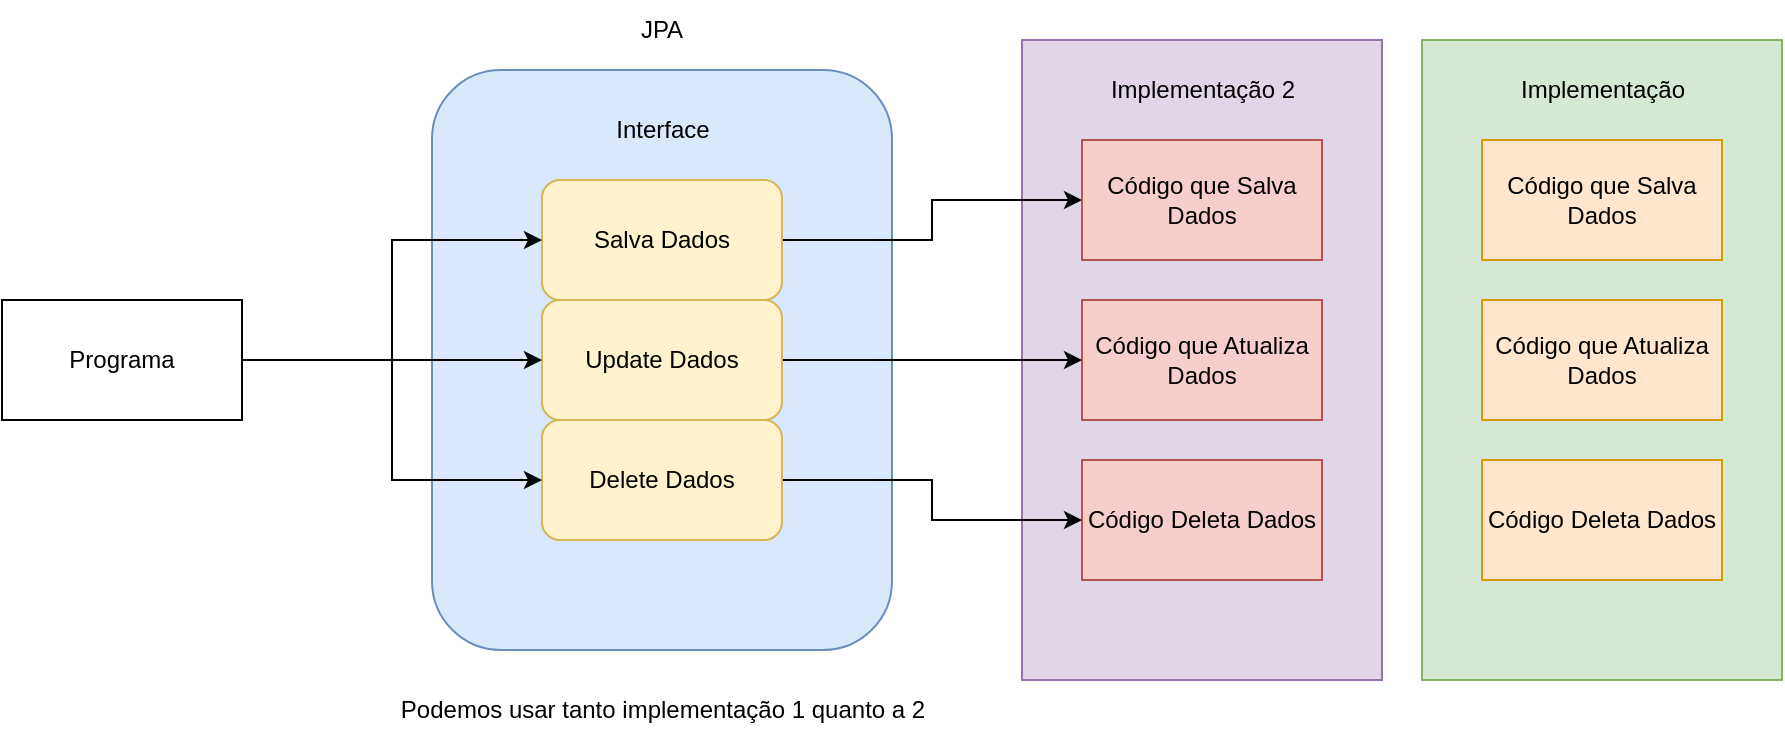 <mxfile version="23.1.4" type="device">
  <diagram name="Página-1" id="kX8D4scxIE-BTSERjDd9">
    <mxGraphModel dx="1514" dy="392" grid="1" gridSize="10" guides="1" tooltips="1" connect="1" arrows="1" fold="1" page="1" pageScale="1" pageWidth="827" pageHeight="1169" math="0" shadow="0">
      <root>
        <mxCell id="0" />
        <mxCell id="1" parent="0" />
        <mxCell id="0czKDtH6Nphpp9u6a2KB-10" value="" style="rounded=0;whiteSpace=wrap;html=1;fillColor=#e1d5e7;strokeColor=#9673a6;" vertex="1" parent="1">
          <mxGeometry x="470" y="60" width="180" height="320" as="geometry" />
        </mxCell>
        <mxCell id="0czKDtH6Nphpp9u6a2KB-8" value="" style="rounded=1;whiteSpace=wrap;html=1;fillColor=#dae8fc;strokeColor=#6c8ebf;" vertex="1" parent="1">
          <mxGeometry x="175" y="75" width="230" height="290" as="geometry" />
        </mxCell>
        <mxCell id="0czKDtH6Nphpp9u6a2KB-12" style="edgeStyle=orthogonalEdgeStyle;rounded=0;orthogonalLoop=1;jettySize=auto;html=1;entryX=0;entryY=0.5;entryDx=0;entryDy=0;" edge="1" parent="1" source="0czKDtH6Nphpp9u6a2KB-1" target="0czKDtH6Nphpp9u6a2KB-2">
          <mxGeometry relative="1" as="geometry" />
        </mxCell>
        <mxCell id="0czKDtH6Nphpp9u6a2KB-1" value="Salva Dados" style="rounded=1;whiteSpace=wrap;html=1;fillColor=#fff2cc;strokeColor=#d6b656;" vertex="1" parent="1">
          <mxGeometry x="230" y="130" width="120" height="60" as="geometry" />
        </mxCell>
        <mxCell id="0czKDtH6Nphpp9u6a2KB-2" value="Código que Salva Dados" style="rounded=0;whiteSpace=wrap;html=1;fillColor=#f8cecc;strokeColor=#b85450;" vertex="1" parent="1">
          <mxGeometry x="500" y="110" width="120" height="60" as="geometry" />
        </mxCell>
        <mxCell id="0czKDtH6Nphpp9u6a2KB-3" value="Código Deleta Dados" style="rounded=0;whiteSpace=wrap;html=1;fillColor=#f8cecc;strokeColor=#b85450;" vertex="1" parent="1">
          <mxGeometry x="500" y="270" width="120" height="60" as="geometry" />
        </mxCell>
        <mxCell id="0czKDtH6Nphpp9u6a2KB-4" value="Código que Atualiza Dados" style="rounded=0;whiteSpace=wrap;html=1;fillColor=#f8cecc;strokeColor=#b85450;" vertex="1" parent="1">
          <mxGeometry x="500" y="190" width="120" height="60" as="geometry" />
        </mxCell>
        <mxCell id="0czKDtH6Nphpp9u6a2KB-13" style="edgeStyle=orthogonalEdgeStyle;rounded=0;orthogonalLoop=1;jettySize=auto;html=1;" edge="1" parent="1" source="0czKDtH6Nphpp9u6a2KB-5" target="0czKDtH6Nphpp9u6a2KB-4">
          <mxGeometry relative="1" as="geometry" />
        </mxCell>
        <mxCell id="0czKDtH6Nphpp9u6a2KB-5" value="Update Dados" style="rounded=1;whiteSpace=wrap;html=1;fillColor=#fff2cc;strokeColor=#d6b656;" vertex="1" parent="1">
          <mxGeometry x="230" y="190" width="120" height="60" as="geometry" />
        </mxCell>
        <mxCell id="0czKDtH6Nphpp9u6a2KB-14" style="edgeStyle=orthogonalEdgeStyle;rounded=0;orthogonalLoop=1;jettySize=auto;html=1;" edge="1" parent="1" source="0czKDtH6Nphpp9u6a2KB-6" target="0czKDtH6Nphpp9u6a2KB-3">
          <mxGeometry relative="1" as="geometry" />
        </mxCell>
        <mxCell id="0czKDtH6Nphpp9u6a2KB-6" value="Delete Dados" style="rounded=1;whiteSpace=wrap;html=1;fillColor=#fff2cc;strokeColor=#d6b656;" vertex="1" parent="1">
          <mxGeometry x="230" y="250" width="120" height="60" as="geometry" />
        </mxCell>
        <mxCell id="0czKDtH6Nphpp9u6a2KB-7" value="JPA" style="text;html=1;align=center;verticalAlign=middle;whiteSpace=wrap;rounded=0;" vertex="1" parent="1">
          <mxGeometry x="260" y="40" width="60" height="30" as="geometry" />
        </mxCell>
        <mxCell id="0czKDtH6Nphpp9u6a2KB-9" value="Interface" style="text;html=1;align=center;verticalAlign=middle;resizable=0;points=[];autosize=1;strokeColor=none;fillColor=none;" vertex="1" parent="1">
          <mxGeometry x="255" y="90" width="70" height="30" as="geometry" />
        </mxCell>
        <mxCell id="0czKDtH6Nphpp9u6a2KB-11" value="Implementação 2" style="text;html=1;align=center;verticalAlign=middle;resizable=0;points=[];autosize=1;strokeColor=none;fillColor=none;" vertex="1" parent="1">
          <mxGeometry x="500" y="70" width="120" height="30" as="geometry" />
        </mxCell>
        <mxCell id="0czKDtH6Nphpp9u6a2KB-16" style="edgeStyle=orthogonalEdgeStyle;rounded=0;orthogonalLoop=1;jettySize=auto;html=1;" edge="1" parent="1" source="0czKDtH6Nphpp9u6a2KB-15" target="0czKDtH6Nphpp9u6a2KB-1">
          <mxGeometry relative="1" as="geometry" />
        </mxCell>
        <mxCell id="0czKDtH6Nphpp9u6a2KB-17" style="edgeStyle=orthogonalEdgeStyle;rounded=0;orthogonalLoop=1;jettySize=auto;html=1;" edge="1" parent="1" source="0czKDtH6Nphpp9u6a2KB-15" target="0czKDtH6Nphpp9u6a2KB-5">
          <mxGeometry relative="1" as="geometry" />
        </mxCell>
        <mxCell id="0czKDtH6Nphpp9u6a2KB-18" style="edgeStyle=orthogonalEdgeStyle;rounded=0;orthogonalLoop=1;jettySize=auto;html=1;" edge="1" parent="1" source="0czKDtH6Nphpp9u6a2KB-15" target="0czKDtH6Nphpp9u6a2KB-6">
          <mxGeometry relative="1" as="geometry" />
        </mxCell>
        <mxCell id="0czKDtH6Nphpp9u6a2KB-15" value="Programa" style="rounded=0;whiteSpace=wrap;html=1;" vertex="1" parent="1">
          <mxGeometry x="-40" y="190" width="120" height="60" as="geometry" />
        </mxCell>
        <mxCell id="0czKDtH6Nphpp9u6a2KB-19" value="" style="rounded=0;whiteSpace=wrap;html=1;fillColor=#d5e8d4;strokeColor=#82b366;" vertex="1" parent="1">
          <mxGeometry x="670" y="60" width="180" height="320" as="geometry" />
        </mxCell>
        <mxCell id="0czKDtH6Nphpp9u6a2KB-20" value="Código que Salva Dados" style="rounded=0;whiteSpace=wrap;html=1;fillColor=#ffe6cc;strokeColor=#d79b00;" vertex="1" parent="1">
          <mxGeometry x="700" y="110" width="120" height="60" as="geometry" />
        </mxCell>
        <mxCell id="0czKDtH6Nphpp9u6a2KB-21" value="Código Deleta Dados" style="rounded=0;whiteSpace=wrap;html=1;fillColor=#ffe6cc;strokeColor=#d79b00;" vertex="1" parent="1">
          <mxGeometry x="700" y="270" width="120" height="60" as="geometry" />
        </mxCell>
        <mxCell id="0czKDtH6Nphpp9u6a2KB-22" value="Código que Atualiza Dados" style="rounded=0;whiteSpace=wrap;html=1;fillColor=#ffe6cc;strokeColor=#d79b00;" vertex="1" parent="1">
          <mxGeometry x="700" y="190" width="120" height="60" as="geometry" />
        </mxCell>
        <mxCell id="0czKDtH6Nphpp9u6a2KB-23" value="Implementação" style="text;html=1;align=center;verticalAlign=middle;resizable=0;points=[];autosize=1;strokeColor=none;fillColor=none;" vertex="1" parent="1">
          <mxGeometry x="705" y="70" width="110" height="30" as="geometry" />
        </mxCell>
        <mxCell id="0czKDtH6Nphpp9u6a2KB-24" value="Podemos usar tanto implementação 1 quanto a 2" style="text;html=1;align=center;verticalAlign=middle;resizable=0;points=[];autosize=1;strokeColor=none;fillColor=none;" vertex="1" parent="1">
          <mxGeometry x="145" y="380" width="290" height="30" as="geometry" />
        </mxCell>
      </root>
    </mxGraphModel>
  </diagram>
</mxfile>

